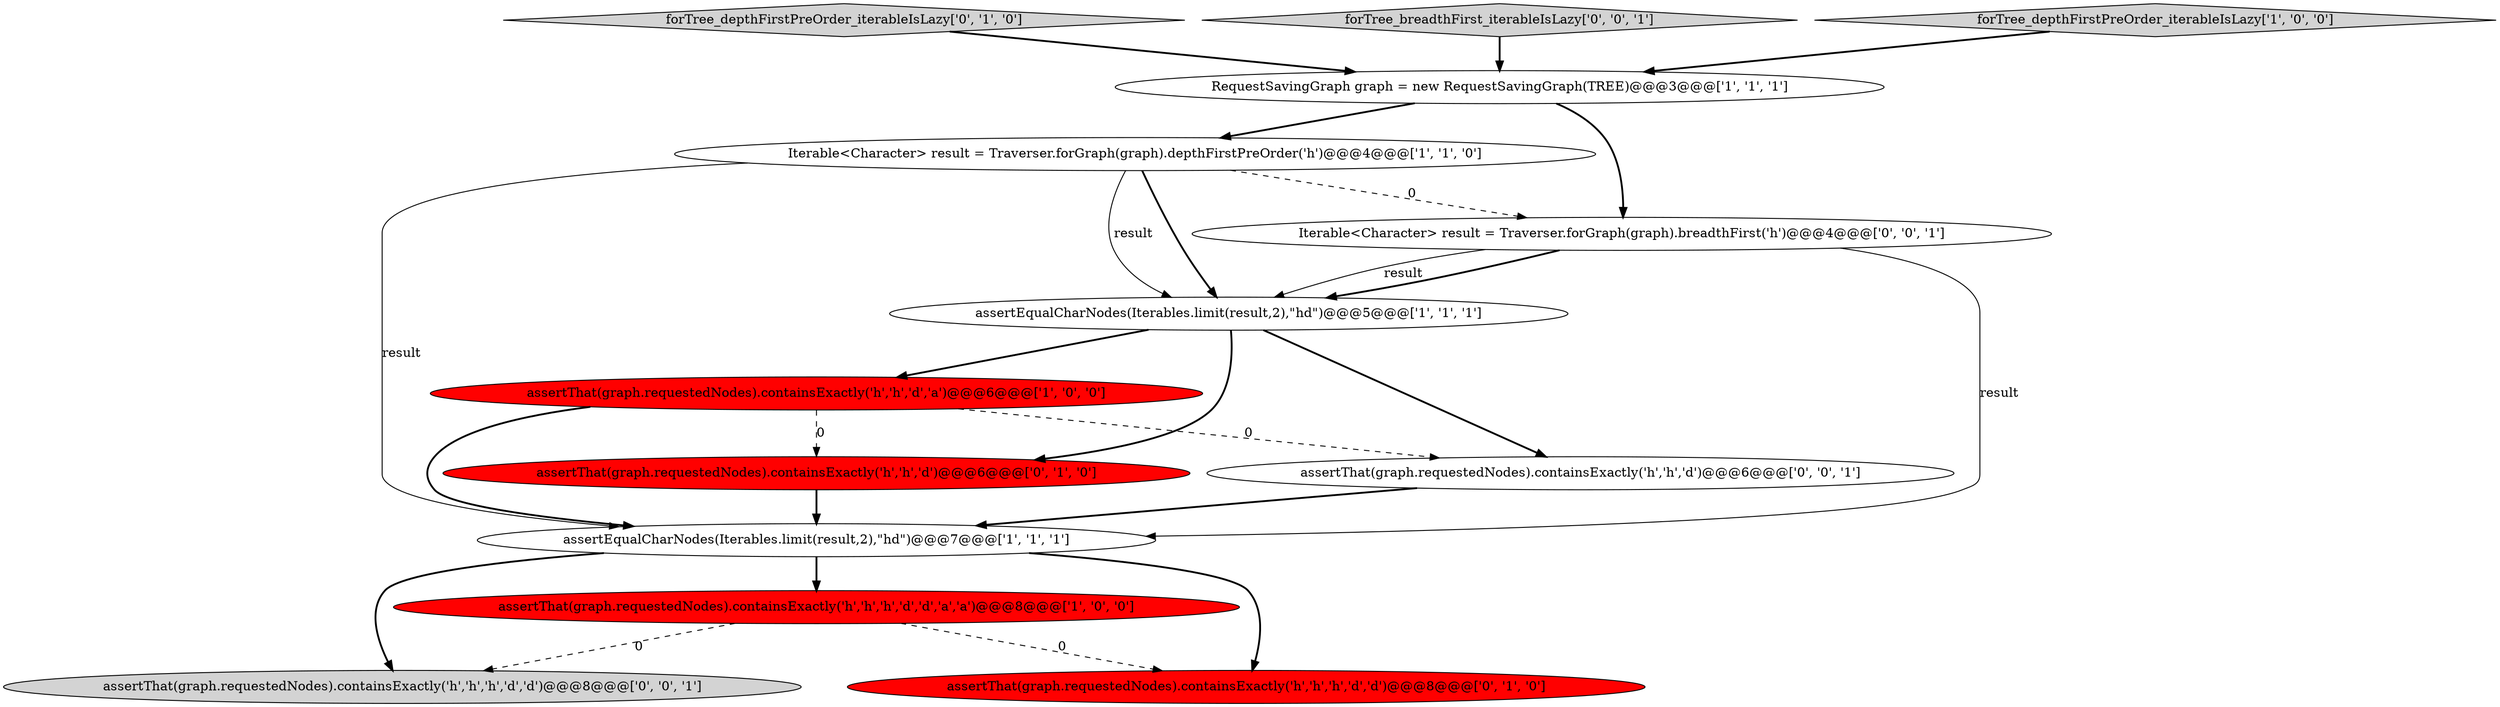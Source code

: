 digraph {
2 [style = filled, label = "Iterable<Character> result = Traverser.forGraph(graph).depthFirstPreOrder('h')@@@4@@@['1', '1', '0']", fillcolor = white, shape = ellipse image = "AAA0AAABBB1BBB"];
3 [style = filled, label = "assertThat(graph.requestedNodes).containsExactly('h','h','d','a')@@@6@@@['1', '0', '0']", fillcolor = red, shape = ellipse image = "AAA1AAABBB1BBB"];
9 [style = filled, label = "forTree_depthFirstPreOrder_iterableIsLazy['0', '1', '0']", fillcolor = lightgray, shape = diamond image = "AAA0AAABBB2BBB"];
11 [style = filled, label = "assertThat(graph.requestedNodes).containsExactly('h','h','h','d','d')@@@8@@@['0', '0', '1']", fillcolor = lightgray, shape = ellipse image = "AAA0AAABBB3BBB"];
1 [style = filled, label = "assertEqualCharNodes(Iterables.limit(result,2),\"hd\")@@@7@@@['1', '1', '1']", fillcolor = white, shape = ellipse image = "AAA0AAABBB1BBB"];
13 [style = filled, label = "forTree_breadthFirst_iterableIsLazy['0', '0', '1']", fillcolor = lightgray, shape = diamond image = "AAA0AAABBB3BBB"];
7 [style = filled, label = "assertThat(graph.requestedNodes).containsExactly('h','h','d')@@@6@@@['0', '1', '0']", fillcolor = red, shape = ellipse image = "AAA1AAABBB2BBB"];
12 [style = filled, label = "assertThat(graph.requestedNodes).containsExactly('h','h','d')@@@6@@@['0', '0', '1']", fillcolor = white, shape = ellipse image = "AAA0AAABBB3BBB"];
8 [style = filled, label = "assertThat(graph.requestedNodes).containsExactly('h','h','h','d','d')@@@8@@@['0', '1', '0']", fillcolor = red, shape = ellipse image = "AAA1AAABBB2BBB"];
4 [style = filled, label = "RequestSavingGraph graph = new RequestSavingGraph(TREE)@@@3@@@['1', '1', '1']", fillcolor = white, shape = ellipse image = "AAA0AAABBB1BBB"];
10 [style = filled, label = "Iterable<Character> result = Traverser.forGraph(graph).breadthFirst('h')@@@4@@@['0', '0', '1']", fillcolor = white, shape = ellipse image = "AAA0AAABBB3BBB"];
6 [style = filled, label = "assertThat(graph.requestedNodes).containsExactly('h','h','h','d','d','a','a')@@@8@@@['1', '0', '0']", fillcolor = red, shape = ellipse image = "AAA1AAABBB1BBB"];
0 [style = filled, label = "forTree_depthFirstPreOrder_iterableIsLazy['1', '0', '0']", fillcolor = lightgray, shape = diamond image = "AAA0AAABBB1BBB"];
5 [style = filled, label = "assertEqualCharNodes(Iterables.limit(result,2),\"hd\")@@@5@@@['1', '1', '1']", fillcolor = white, shape = ellipse image = "AAA0AAABBB1BBB"];
5->3 [style = bold, label=""];
4->10 [style = bold, label=""];
6->8 [style = dashed, label="0"];
2->5 [style = solid, label="result"];
7->1 [style = bold, label=""];
1->8 [style = bold, label=""];
3->1 [style = bold, label=""];
3->7 [style = dashed, label="0"];
9->4 [style = bold, label=""];
6->11 [style = dashed, label="0"];
4->2 [style = bold, label=""];
12->1 [style = bold, label=""];
2->10 [style = dashed, label="0"];
1->11 [style = bold, label=""];
1->6 [style = bold, label=""];
2->1 [style = solid, label="result"];
10->5 [style = solid, label="result"];
10->5 [style = bold, label=""];
3->12 [style = dashed, label="0"];
5->12 [style = bold, label=""];
0->4 [style = bold, label=""];
5->7 [style = bold, label=""];
10->1 [style = solid, label="result"];
2->5 [style = bold, label=""];
13->4 [style = bold, label=""];
}

